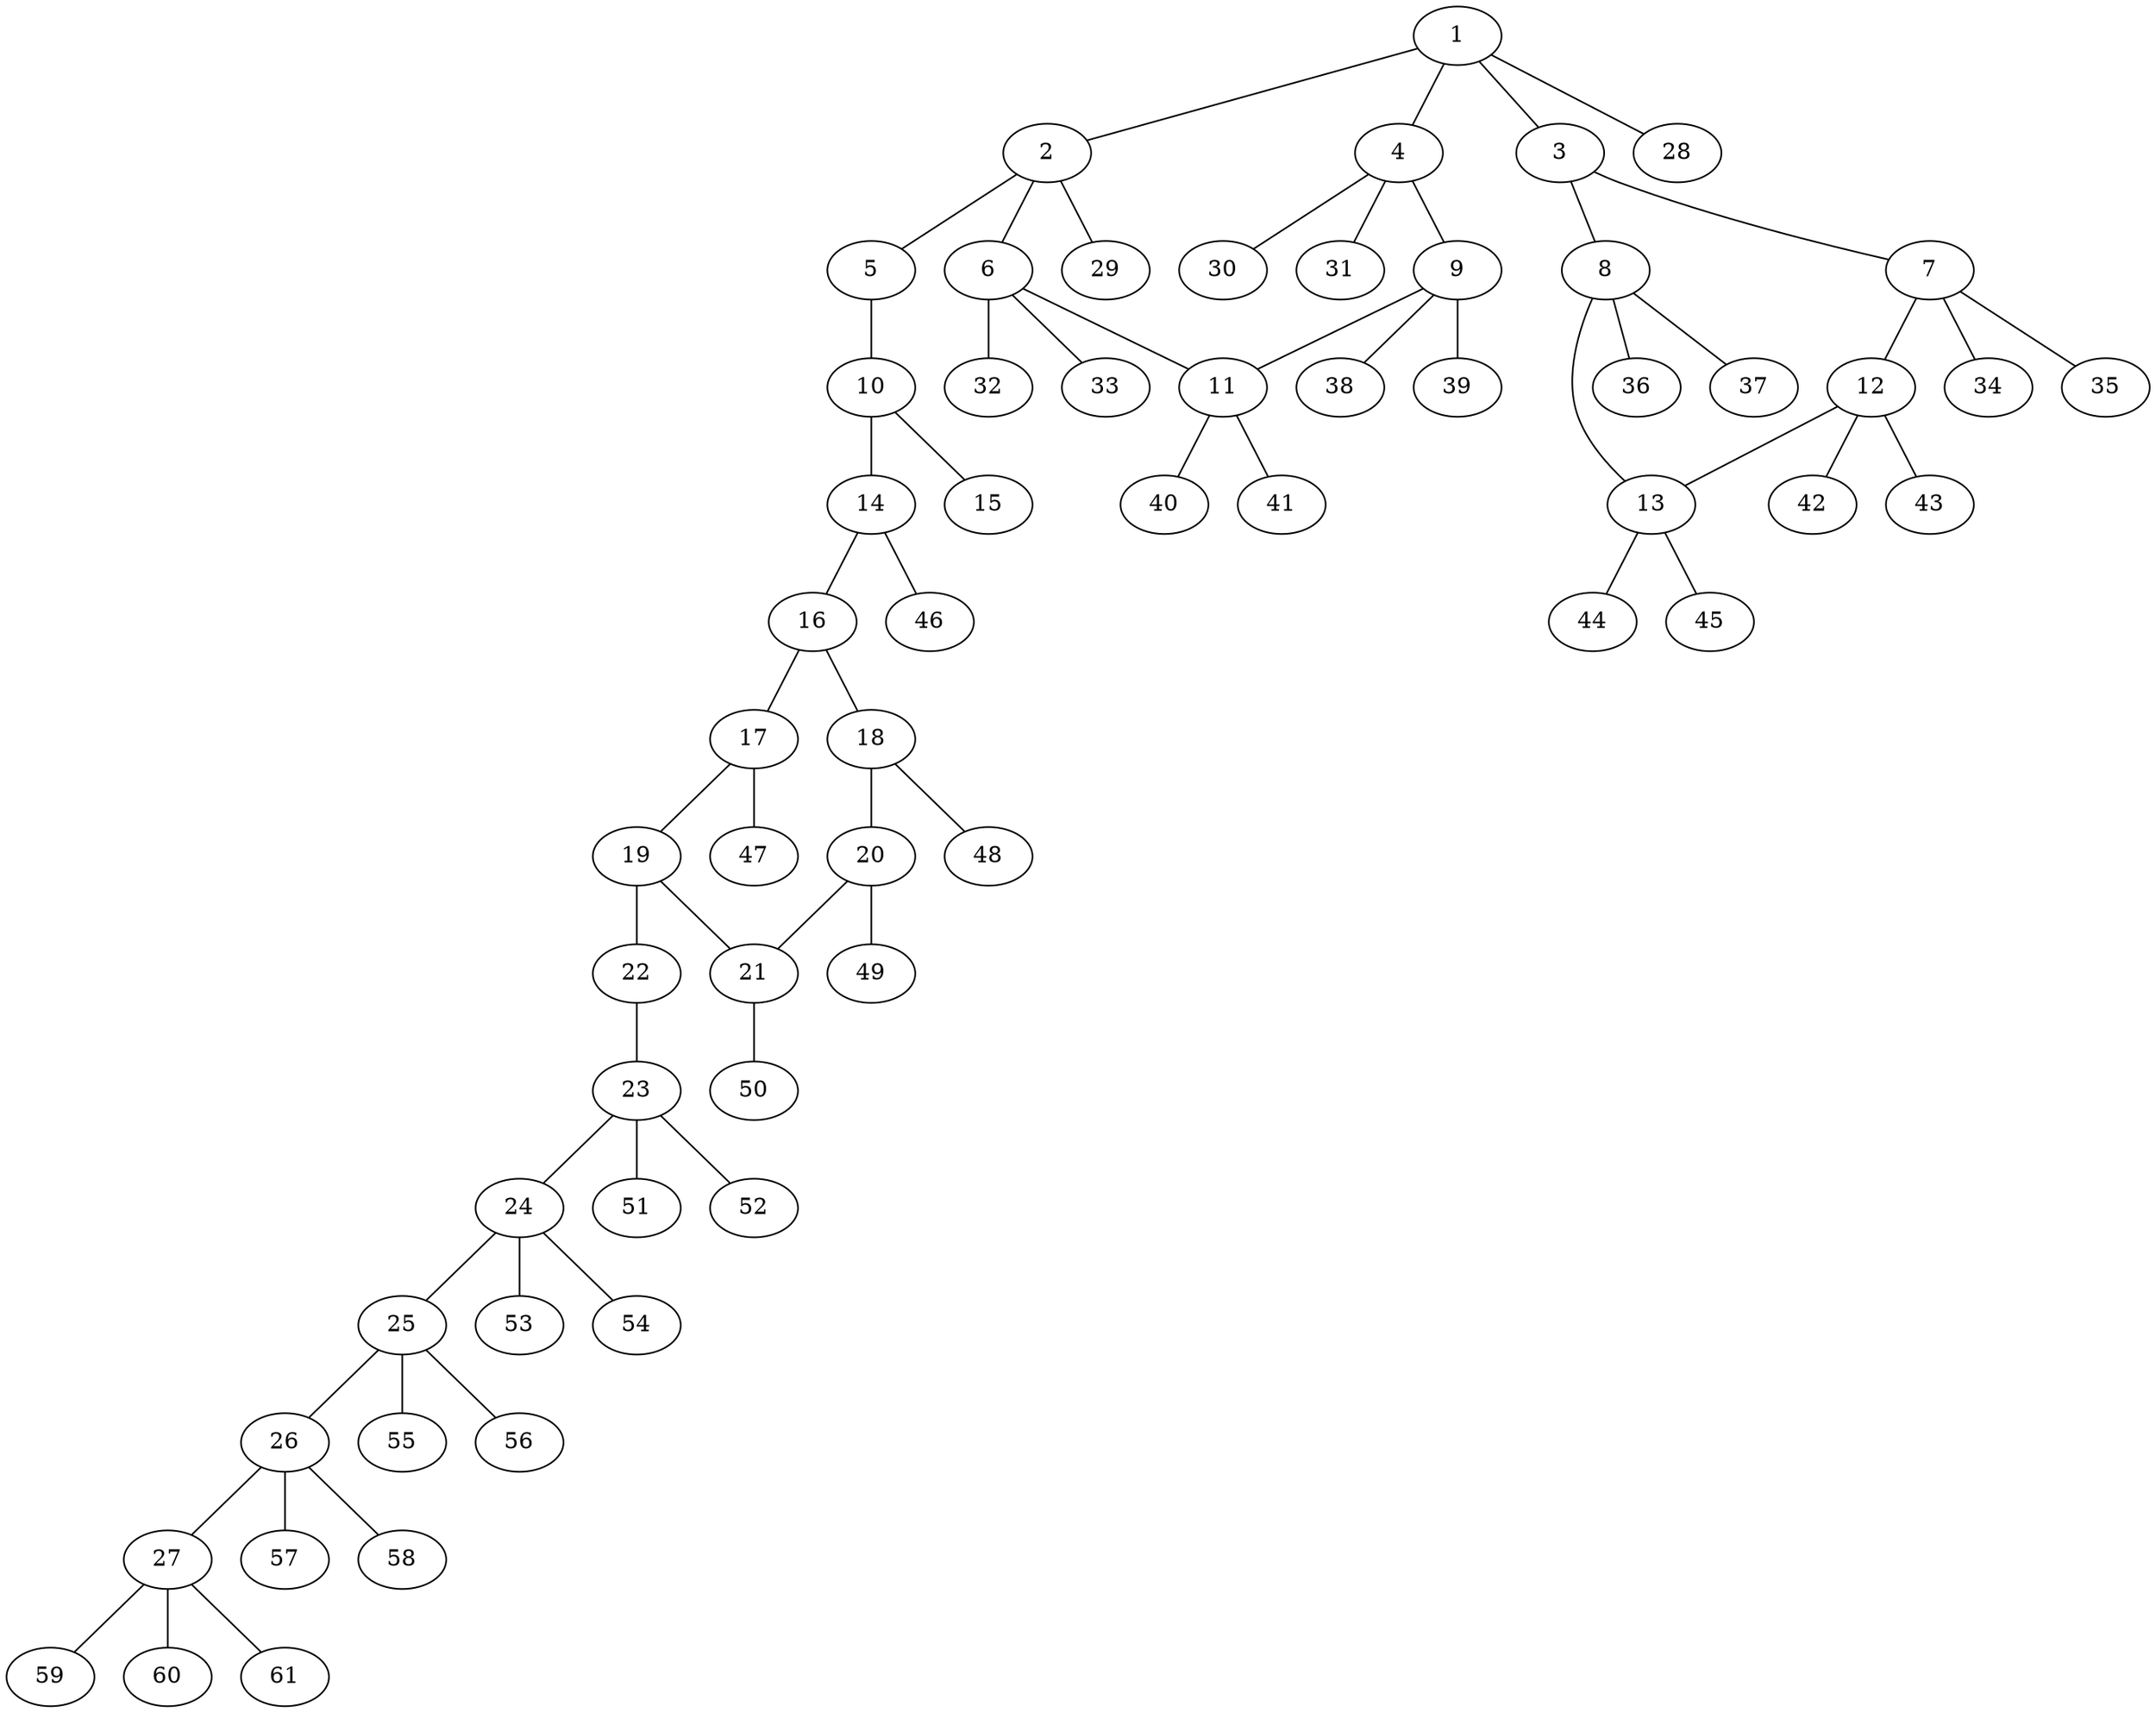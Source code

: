 graph molecule_1756 {
	1	 [chem=C];
	2	 [chem=C];
	1 -- 2	 [valence=1];
	3	 [chem=N];
	1 -- 3	 [valence=1];
	4	 [chem=C];
	1 -- 4	 [valence=1];
	28	 [chem=H];
	1 -- 28	 [valence=1];
	5	 [chem=O];
	2 -- 5	 [valence=1];
	6	 [chem=C];
	2 -- 6	 [valence=1];
	29	 [chem=H];
	2 -- 29	 [valence=1];
	7	 [chem=C];
	3 -- 7	 [valence=1];
	8	 [chem=C];
	3 -- 8	 [valence=1];
	9	 [chem=C];
	4 -- 9	 [valence=1];
	30	 [chem=H];
	4 -- 30	 [valence=1];
	31	 [chem=H];
	4 -- 31	 [valence=1];
	10	 [chem=C];
	5 -- 10	 [valence=1];
	11	 [chem=C];
	6 -- 11	 [valence=1];
	32	 [chem=H];
	6 -- 32	 [valence=1];
	33	 [chem=H];
	6 -- 33	 [valence=1];
	12	 [chem=C];
	7 -- 12	 [valence=1];
	34	 [chem=H];
	7 -- 34	 [valence=1];
	35	 [chem=H];
	7 -- 35	 [valence=1];
	13	 [chem=C];
	8 -- 13	 [valence=1];
	36	 [chem=H];
	8 -- 36	 [valence=1];
	37	 [chem=H];
	8 -- 37	 [valence=1];
	9 -- 11	 [valence=1];
	38	 [chem=H];
	9 -- 38	 [valence=1];
	39	 [chem=H];
	9 -- 39	 [valence=1];
	14	 [chem=N];
	10 -- 14	 [valence=1];
	15	 [chem=O];
	10 -- 15	 [valence=2];
	40	 [chem=H];
	11 -- 40	 [valence=1];
	41	 [chem=H];
	11 -- 41	 [valence=1];
	12 -- 13	 [valence=1];
	42	 [chem=H];
	12 -- 42	 [valence=1];
	43	 [chem=H];
	12 -- 43	 [valence=1];
	44	 [chem=H];
	13 -- 44	 [valence=1];
	45	 [chem=H];
	13 -- 45	 [valence=1];
	16	 [chem=C];
	14 -- 16	 [valence=1];
	46	 [chem=H];
	14 -- 46	 [valence=1];
	17	 [chem=C];
	16 -- 17	 [valence=1];
	18	 [chem=C];
	16 -- 18	 [valence=2];
	19	 [chem=C];
	17 -- 19	 [valence=2];
	47	 [chem=H];
	17 -- 47	 [valence=1];
	20	 [chem=C];
	18 -- 20	 [valence=1];
	48	 [chem=H];
	18 -- 48	 [valence=1];
	21	 [chem=C];
	19 -- 21	 [valence=1];
	22	 [chem=O];
	19 -- 22	 [valence=1];
	20 -- 21	 [valence=2];
	49	 [chem=H];
	20 -- 49	 [valence=1];
	50	 [chem=H];
	21 -- 50	 [valence=1];
	23	 [chem=C];
	22 -- 23	 [valence=1];
	24	 [chem=C];
	23 -- 24	 [valence=1];
	51	 [chem=H];
	23 -- 51	 [valence=1];
	52	 [chem=H];
	23 -- 52	 [valence=1];
	25	 [chem=C];
	24 -- 25	 [valence=1];
	53	 [chem=H];
	24 -- 53	 [valence=1];
	54	 [chem=H];
	24 -- 54	 [valence=1];
	26	 [chem=C];
	25 -- 26	 [valence=1];
	55	 [chem=H];
	25 -- 55	 [valence=1];
	56	 [chem=H];
	25 -- 56	 [valence=1];
	27	 [chem=C];
	26 -- 27	 [valence=1];
	57	 [chem=H];
	26 -- 57	 [valence=1];
	58	 [chem=H];
	26 -- 58	 [valence=1];
	59	 [chem=H];
	27 -- 59	 [valence=1];
	60	 [chem=H];
	27 -- 60	 [valence=1];
	61	 [chem=H];
	27 -- 61	 [valence=1];
}
